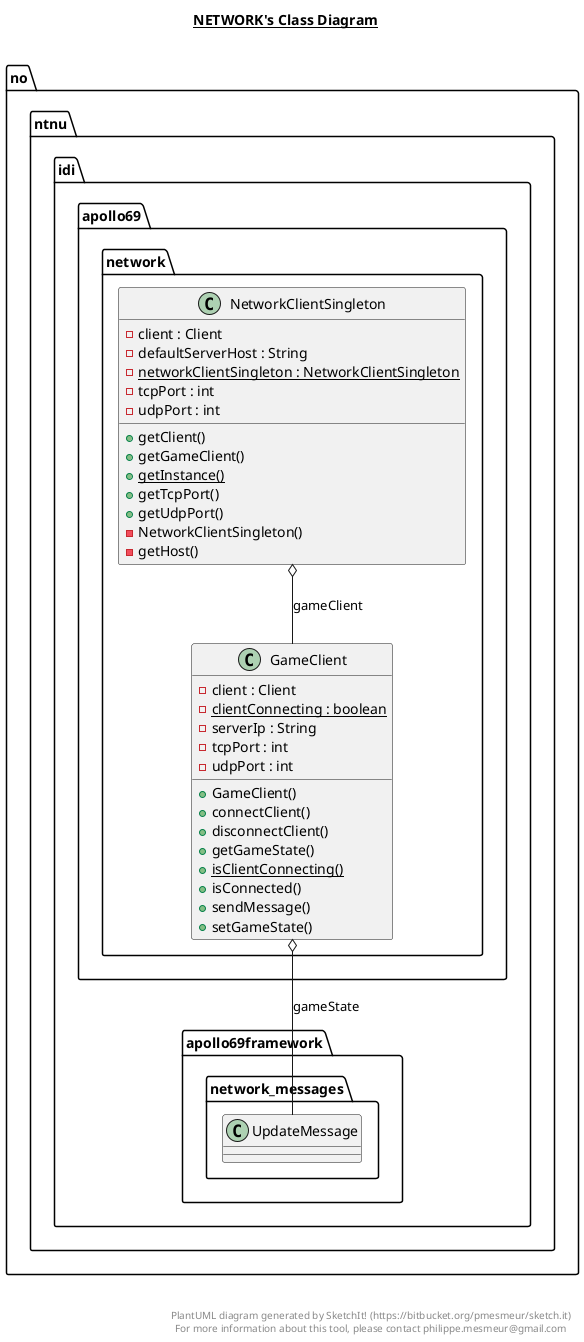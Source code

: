 @startuml

title __NETWORK's Class Diagram__\n

  namespace no.ntnu.idi.apollo69 {
    namespace network {
      class no.ntnu.idi.apollo69.network.GameClient {
          - client : Client
          {static} - clientConnecting : boolean
          - serverIp : String
          - tcpPort : int
          - udpPort : int
          + GameClient()
          + connectClient()
          + disconnectClient()
          + getGameState()
          {static} + isClientConnecting()
          + isConnected()
          + sendMessage()
          + setGameState()
      }
    }
  }
  

  namespace no.ntnu.idi.apollo69 {
    namespace network {
      class no.ntnu.idi.apollo69.network.NetworkClientSingleton {
          - client : Client
          - defaultServerHost : String
          {static} - networkClientSingleton : NetworkClientSingleton
          - tcpPort : int
          - udpPort : int
          + getClient()
          + getGameClient()
          {static} + getInstance()
          + getTcpPort()
          + getUdpPort()
          - NetworkClientSingleton()
          - getHost()
      }
    }
  }
  

  no.ntnu.idi.apollo69.network.GameClient o-- no.ntnu.idi.apollo69framework.network_messages.UpdateMessage : gameState
  no.ntnu.idi.apollo69.network.NetworkClientSingleton o-- no.ntnu.idi.apollo69.network.GameClient : gameClient


right footer


PlantUML diagram generated by SketchIt! (https://bitbucket.org/pmesmeur/sketch.it)
For more information about this tool, please contact philippe.mesmeur@gmail.com
endfooter

@enduml
